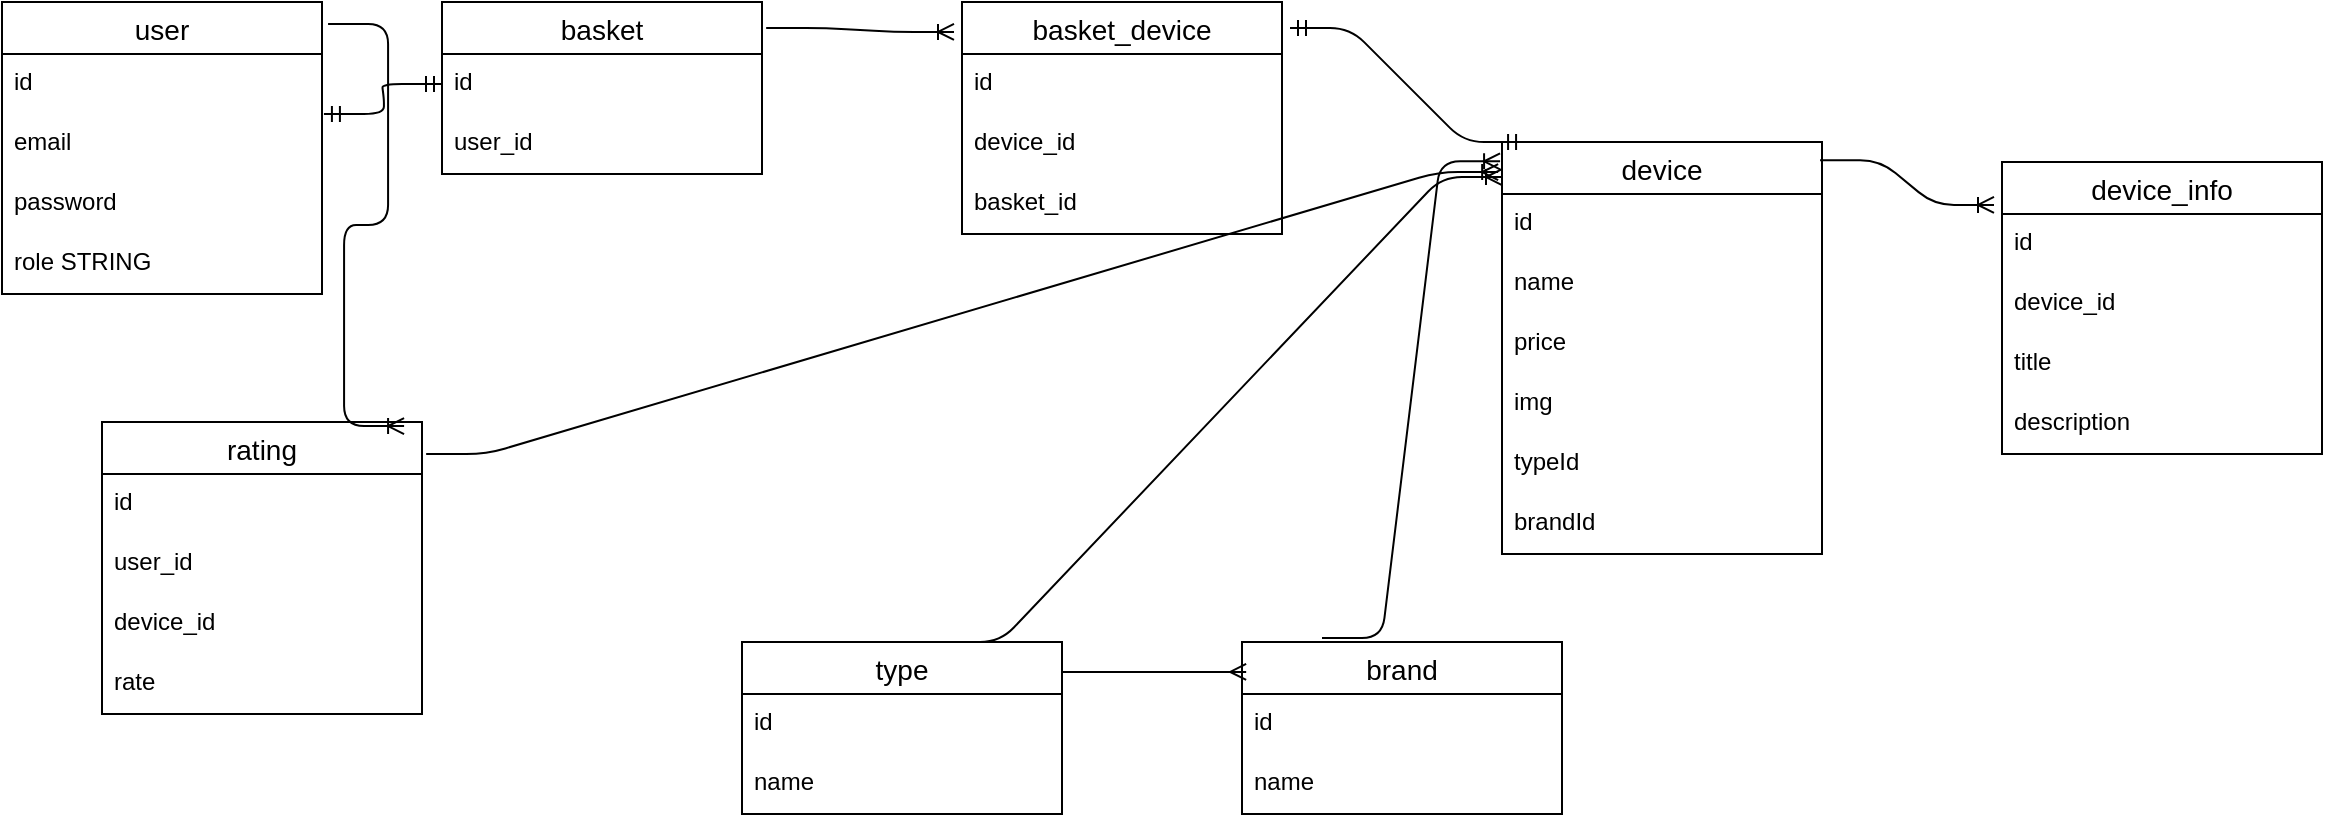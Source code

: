 <mxfile version="14.7.7" type="device"><diagram id="SXpkqTUQnylxxJOdRlj1" name="Page-1"><mxGraphModel dx="942" dy="614" grid="1" gridSize="10" guides="1" tooltips="1" connect="1" arrows="1" fold="1" page="1" pageScale="1" pageWidth="827" pageHeight="1169" math="0" shadow="0"><root><mxCell id="0"/><mxCell id="1" parent="0"/><mxCell id="_pOfyoEirpI-Iw32mXBN-1" value="user" style="swimlane;fontStyle=0;childLayout=stackLayout;horizontal=1;startSize=26;horizontalStack=0;resizeParent=1;resizeParentMax=0;resizeLast=0;collapsible=1;marginBottom=0;align=center;fontSize=14;" vertex="1" parent="1"><mxGeometry x="20" y="250" width="160" height="146" as="geometry"/></mxCell><mxCell id="_pOfyoEirpI-Iw32mXBN-2" value="id" style="text;strokeColor=none;fillColor=none;spacingLeft=4;spacingRight=4;overflow=hidden;rotatable=0;points=[[0,0.5],[1,0.5]];portConstraint=eastwest;fontSize=12;" vertex="1" parent="_pOfyoEirpI-Iw32mXBN-1"><mxGeometry y="26" width="160" height="30" as="geometry"/></mxCell><mxCell id="_pOfyoEirpI-Iw32mXBN-3" value="email" style="text;strokeColor=none;fillColor=none;spacingLeft=4;spacingRight=4;overflow=hidden;rotatable=0;points=[[0,0.5],[1,0.5]];portConstraint=eastwest;fontSize=12;" vertex="1" parent="_pOfyoEirpI-Iw32mXBN-1"><mxGeometry y="56" width="160" height="30" as="geometry"/></mxCell><mxCell id="_pOfyoEirpI-Iw32mXBN-4" value="password" style="text;strokeColor=none;fillColor=none;spacingLeft=4;spacingRight=4;overflow=hidden;rotatable=0;points=[[0,0.5],[1,0.5]];portConstraint=eastwest;fontSize=12;" vertex="1" parent="_pOfyoEirpI-Iw32mXBN-1"><mxGeometry y="86" width="160" height="30" as="geometry"/></mxCell><mxCell id="_pOfyoEirpI-Iw32mXBN-5" value="role STRING" style="text;strokeColor=none;fillColor=none;spacingLeft=4;spacingRight=4;overflow=hidden;rotatable=0;points=[[0,0.5],[1,0.5]];portConstraint=eastwest;fontSize=12;" vertex="1" parent="_pOfyoEirpI-Iw32mXBN-1"><mxGeometry y="116" width="160" height="30" as="geometry"/></mxCell><mxCell id="_pOfyoEirpI-Iw32mXBN-6" value="basket" style="swimlane;fontStyle=0;childLayout=stackLayout;horizontal=1;startSize=26;horizontalStack=0;resizeParent=1;resizeParentMax=0;resizeLast=0;collapsible=1;marginBottom=0;align=center;fontSize=14;" vertex="1" parent="1"><mxGeometry x="240" y="250" width="160" height="86" as="geometry"/></mxCell><mxCell id="_pOfyoEirpI-Iw32mXBN-7" value="id" style="text;strokeColor=none;fillColor=none;spacingLeft=4;spacingRight=4;overflow=hidden;rotatable=0;points=[[0,0.5],[1,0.5]];portConstraint=eastwest;fontSize=12;" vertex="1" parent="_pOfyoEirpI-Iw32mXBN-6"><mxGeometry y="26" width="160" height="30" as="geometry"/></mxCell><mxCell id="_pOfyoEirpI-Iw32mXBN-8" value="user_id" style="text;strokeColor=none;fillColor=none;spacingLeft=4;spacingRight=4;overflow=hidden;rotatable=0;points=[[0,0.5],[1,0.5]];portConstraint=eastwest;fontSize=12;" vertex="1" parent="_pOfyoEirpI-Iw32mXBN-6"><mxGeometry y="56" width="160" height="30" as="geometry"/></mxCell><mxCell id="_pOfyoEirpI-Iw32mXBN-11" value="" style="edgeStyle=entityRelationEdgeStyle;fontSize=12;html=1;endArrow=ERmandOne;startArrow=ERmandOne;exitX=1.006;exitY=0;exitDx=0;exitDy=0;exitPerimeter=0;entryX=0;entryY=0.5;entryDx=0;entryDy=0;" edge="1" parent="1" source="_pOfyoEirpI-Iw32mXBN-3" target="_pOfyoEirpI-Iw32mXBN-7"><mxGeometry width="100" height="100" relative="1" as="geometry"><mxPoint x="300" y="470" as="sourcePoint"/><mxPoint x="400" y="370" as="targetPoint"/></mxGeometry></mxCell><mxCell id="_pOfyoEirpI-Iw32mXBN-13" value="device" style="swimlane;fontStyle=0;childLayout=stackLayout;horizontal=1;startSize=26;horizontalStack=0;resizeParent=1;resizeParentMax=0;resizeLast=0;collapsible=1;marginBottom=0;align=center;fontSize=14;" vertex="1" parent="1"><mxGeometry x="770" y="320" width="160" height="206" as="geometry"/></mxCell><mxCell id="_pOfyoEirpI-Iw32mXBN-14" value="id" style="text;strokeColor=none;fillColor=none;spacingLeft=4;spacingRight=4;overflow=hidden;rotatable=0;points=[[0,0.5],[1,0.5]];portConstraint=eastwest;fontSize=12;" vertex="1" parent="_pOfyoEirpI-Iw32mXBN-13"><mxGeometry y="26" width="160" height="30" as="geometry"/></mxCell><mxCell id="_pOfyoEirpI-Iw32mXBN-15" value="name" style="text;strokeColor=none;fillColor=none;spacingLeft=4;spacingRight=4;overflow=hidden;rotatable=0;points=[[0,0.5],[1,0.5]];portConstraint=eastwest;fontSize=12;" vertex="1" parent="_pOfyoEirpI-Iw32mXBN-13"><mxGeometry y="56" width="160" height="30" as="geometry"/></mxCell><mxCell id="_pOfyoEirpI-Iw32mXBN-17" value="price" style="text;strokeColor=none;fillColor=none;spacingLeft=4;spacingRight=4;overflow=hidden;rotatable=0;points=[[0,0.5],[1,0.5]];portConstraint=eastwest;fontSize=12;" vertex="1" parent="_pOfyoEirpI-Iw32mXBN-13"><mxGeometry y="86" width="160" height="30" as="geometry"/></mxCell><mxCell id="_pOfyoEirpI-Iw32mXBN-18" value="img" style="text;strokeColor=none;fillColor=none;spacingLeft=4;spacingRight=4;overflow=hidden;rotatable=0;points=[[0,0.5],[1,0.5]];portConstraint=eastwest;fontSize=12;" vertex="1" parent="_pOfyoEirpI-Iw32mXBN-13"><mxGeometry y="116" width="160" height="30" as="geometry"/></mxCell><mxCell id="_pOfyoEirpI-Iw32mXBN-19" value="typeId" style="text;strokeColor=none;fillColor=none;spacingLeft=4;spacingRight=4;overflow=hidden;rotatable=0;points=[[0,0.5],[1,0.5]];portConstraint=eastwest;fontSize=12;" vertex="1" parent="_pOfyoEirpI-Iw32mXBN-13"><mxGeometry y="146" width="160" height="30" as="geometry"/></mxCell><mxCell id="_pOfyoEirpI-Iw32mXBN-21" value="brandId" style="text;strokeColor=none;fillColor=none;spacingLeft=4;spacingRight=4;overflow=hidden;rotatable=0;points=[[0,0.5],[1,0.5]];portConstraint=eastwest;fontSize=12;" vertex="1" parent="_pOfyoEirpI-Iw32mXBN-13"><mxGeometry y="176" width="160" height="30" as="geometry"/></mxCell><mxCell id="_pOfyoEirpI-Iw32mXBN-22" value="type" style="swimlane;fontStyle=0;childLayout=stackLayout;horizontal=1;startSize=26;horizontalStack=0;resizeParent=1;resizeParentMax=0;resizeLast=0;collapsible=1;marginBottom=0;align=center;fontSize=14;" vertex="1" parent="1"><mxGeometry x="390" y="570" width="160" height="86" as="geometry"/></mxCell><mxCell id="_pOfyoEirpI-Iw32mXBN-23" value="id" style="text;strokeColor=none;fillColor=none;spacingLeft=4;spacingRight=4;overflow=hidden;rotatable=0;points=[[0,0.5],[1,0.5]];portConstraint=eastwest;fontSize=12;" vertex="1" parent="_pOfyoEirpI-Iw32mXBN-22"><mxGeometry y="26" width="160" height="30" as="geometry"/></mxCell><mxCell id="_pOfyoEirpI-Iw32mXBN-24" value="name" style="text;strokeColor=none;fillColor=none;spacingLeft=4;spacingRight=4;overflow=hidden;rotatable=0;points=[[0,0.5],[1,0.5]];portConstraint=eastwest;fontSize=12;" vertex="1" parent="_pOfyoEirpI-Iw32mXBN-22"><mxGeometry y="56" width="160" height="30" as="geometry"/></mxCell><mxCell id="_pOfyoEirpI-Iw32mXBN-26" value="brand" style="swimlane;fontStyle=0;childLayout=stackLayout;horizontal=1;startSize=26;horizontalStack=0;resizeParent=1;resizeParentMax=0;resizeLast=0;collapsible=1;marginBottom=0;align=center;fontSize=14;" vertex="1" parent="1"><mxGeometry x="640" y="570" width="160" height="86" as="geometry"/></mxCell><mxCell id="_pOfyoEirpI-Iw32mXBN-27" value="id" style="text;strokeColor=none;fillColor=none;spacingLeft=4;spacingRight=4;overflow=hidden;rotatable=0;points=[[0,0.5],[1,0.5]];portConstraint=eastwest;fontSize=12;" vertex="1" parent="_pOfyoEirpI-Iw32mXBN-26"><mxGeometry y="26" width="160" height="30" as="geometry"/></mxCell><mxCell id="_pOfyoEirpI-Iw32mXBN-28" value="name" style="text;strokeColor=none;fillColor=none;spacingLeft=4;spacingRight=4;overflow=hidden;rotatable=0;points=[[0,0.5],[1,0.5]];portConstraint=eastwest;fontSize=12;" vertex="1" parent="_pOfyoEirpI-Iw32mXBN-26"><mxGeometry y="56" width="160" height="30" as="geometry"/></mxCell><mxCell id="_pOfyoEirpI-Iw32mXBN-30" value="" style="edgeStyle=entityRelationEdgeStyle;fontSize=12;html=1;endArrow=ERoneToMany;entryX=0;entryY=0.085;entryDx=0;entryDy=0;entryPerimeter=0;exitX=0.619;exitY=0;exitDx=0;exitDy=0;exitPerimeter=0;" edge="1" parent="1" source="_pOfyoEirpI-Iw32mXBN-22" target="_pOfyoEirpI-Iw32mXBN-13"><mxGeometry width="100" height="100" relative="1" as="geometry"><mxPoint x="500" y="540" as="sourcePoint"/><mxPoint x="600" y="440" as="targetPoint"/></mxGeometry></mxCell><mxCell id="_pOfyoEirpI-Iw32mXBN-33" value="" style="edgeStyle=entityRelationEdgeStyle;fontSize=12;html=1;endArrow=ERoneToMany;entryX=-0.006;entryY=0.047;entryDx=0;entryDy=0;entryPerimeter=0;" edge="1" parent="1" target="_pOfyoEirpI-Iw32mXBN-13"><mxGeometry width="100" height="100" relative="1" as="geometry"><mxPoint x="680" y="568" as="sourcePoint"/><mxPoint x="710" y="440" as="targetPoint"/></mxGeometry></mxCell><mxCell id="_pOfyoEirpI-Iw32mXBN-34" value="" style="edgeStyle=entityRelationEdgeStyle;fontSize=12;html=1;endArrow=ERmany;entryX=0.013;entryY=0.174;entryDx=0;entryDy=0;entryPerimeter=0;" edge="1" parent="1" target="_pOfyoEirpI-Iw32mXBN-26"><mxGeometry width="100" height="100" relative="1" as="geometry"><mxPoint x="550" y="585" as="sourcePoint"/><mxPoint x="660" y="520" as="targetPoint"/></mxGeometry></mxCell><mxCell id="_pOfyoEirpI-Iw32mXBN-35" value="device_info" style="swimlane;fontStyle=0;childLayout=stackLayout;horizontal=1;startSize=26;horizontalStack=0;resizeParent=1;resizeParentMax=0;resizeLast=0;collapsible=1;marginBottom=0;align=center;fontSize=14;" vertex="1" parent="1"><mxGeometry x="1020" y="330" width="160" height="146" as="geometry"/></mxCell><mxCell id="_pOfyoEirpI-Iw32mXBN-36" value="id" style="text;strokeColor=none;fillColor=none;spacingLeft=4;spacingRight=4;overflow=hidden;rotatable=0;points=[[0,0.5],[1,0.5]];portConstraint=eastwest;fontSize=12;" vertex="1" parent="_pOfyoEirpI-Iw32mXBN-35"><mxGeometry y="26" width="160" height="30" as="geometry"/></mxCell><mxCell id="_pOfyoEirpI-Iw32mXBN-37" value="device_id" style="text;strokeColor=none;fillColor=none;spacingLeft=4;spacingRight=4;overflow=hidden;rotatable=0;points=[[0,0.5],[1,0.5]];portConstraint=eastwest;fontSize=12;" vertex="1" parent="_pOfyoEirpI-Iw32mXBN-35"><mxGeometry y="56" width="160" height="30" as="geometry"/></mxCell><mxCell id="_pOfyoEirpI-Iw32mXBN-38" value="title" style="text;strokeColor=none;fillColor=none;spacingLeft=4;spacingRight=4;overflow=hidden;rotatable=0;points=[[0,0.5],[1,0.5]];portConstraint=eastwest;fontSize=12;" vertex="1" parent="_pOfyoEirpI-Iw32mXBN-35"><mxGeometry y="86" width="160" height="30" as="geometry"/></mxCell><mxCell id="_pOfyoEirpI-Iw32mXBN-40" value="description" style="text;strokeColor=none;fillColor=none;spacingLeft=4;spacingRight=4;overflow=hidden;rotatable=0;points=[[0,0.5],[1,0.5]];portConstraint=eastwest;fontSize=12;" vertex="1" parent="_pOfyoEirpI-Iw32mXBN-35"><mxGeometry y="116" width="160" height="30" as="geometry"/></mxCell><mxCell id="_pOfyoEirpI-Iw32mXBN-39" value="" style="edgeStyle=entityRelationEdgeStyle;fontSize=12;html=1;endArrow=ERoneToMany;exitX=0.994;exitY=0.044;exitDx=0;exitDy=0;exitPerimeter=0;entryX=-0.025;entryY=0.147;entryDx=0;entryDy=0;entryPerimeter=0;" edge="1" parent="1" source="_pOfyoEirpI-Iw32mXBN-13" target="_pOfyoEirpI-Iw32mXBN-35"><mxGeometry width="100" height="100" relative="1" as="geometry"><mxPoint x="900" y="446" as="sourcePoint"/><mxPoint x="1000" y="346" as="targetPoint"/></mxGeometry></mxCell><mxCell id="_pOfyoEirpI-Iw32mXBN-41" value="basket_device" style="swimlane;fontStyle=0;childLayout=stackLayout;horizontal=1;startSize=26;horizontalStack=0;resizeParent=1;resizeParentMax=0;resizeLast=0;collapsible=1;marginBottom=0;align=center;fontSize=14;" vertex="1" parent="1"><mxGeometry x="500" y="250" width="160" height="116" as="geometry"/></mxCell><mxCell id="_pOfyoEirpI-Iw32mXBN-42" value="id" style="text;strokeColor=none;fillColor=none;spacingLeft=4;spacingRight=4;overflow=hidden;rotatable=0;points=[[0,0.5],[1,0.5]];portConstraint=eastwest;fontSize=12;" vertex="1" parent="_pOfyoEirpI-Iw32mXBN-41"><mxGeometry y="26" width="160" height="30" as="geometry"/></mxCell><mxCell id="_pOfyoEirpI-Iw32mXBN-43" value="device_id" style="text;strokeColor=none;fillColor=none;spacingLeft=4;spacingRight=4;overflow=hidden;rotatable=0;points=[[0,0.5],[1,0.5]];portConstraint=eastwest;fontSize=12;" vertex="1" parent="_pOfyoEirpI-Iw32mXBN-41"><mxGeometry y="56" width="160" height="30" as="geometry"/></mxCell><mxCell id="_pOfyoEirpI-Iw32mXBN-44" value="basket_id" style="text;strokeColor=none;fillColor=none;spacingLeft=4;spacingRight=4;overflow=hidden;rotatable=0;points=[[0,0.5],[1,0.5]];portConstraint=eastwest;fontSize=12;" vertex="1" parent="_pOfyoEirpI-Iw32mXBN-41"><mxGeometry y="86" width="160" height="30" as="geometry"/></mxCell><mxCell id="_pOfyoEirpI-Iw32mXBN-45" value="" style="edgeStyle=entityRelationEdgeStyle;fontSize=12;html=1;endArrow=ERoneToMany;entryX=-0.025;entryY=0.129;entryDx=0;entryDy=0;entryPerimeter=0;exitX=1.013;exitY=0.151;exitDx=0;exitDy=0;exitPerimeter=0;" edge="1" parent="1" source="_pOfyoEirpI-Iw32mXBN-6" target="_pOfyoEirpI-Iw32mXBN-41"><mxGeometry width="100" height="100" relative="1" as="geometry"><mxPoint x="430" y="520" as="sourcePoint"/><mxPoint x="530" y="420" as="targetPoint"/></mxGeometry></mxCell><mxCell id="_pOfyoEirpI-Iw32mXBN-46" value="" style="edgeStyle=entityRelationEdgeStyle;fontSize=12;html=1;endArrow=ERmandOne;startArrow=ERmandOne;exitX=1.025;exitY=0.112;exitDx=0;exitDy=0;exitPerimeter=0;entryX=0.069;entryY=0;entryDx=0;entryDy=0;entryPerimeter=0;" edge="1" parent="1" source="_pOfyoEirpI-Iw32mXBN-41" target="_pOfyoEirpI-Iw32mXBN-13"><mxGeometry width="100" height="100" relative="1" as="geometry"><mxPoint x="680" y="310" as="sourcePoint"/><mxPoint x="780" y="210" as="targetPoint"/></mxGeometry></mxCell><mxCell id="_pOfyoEirpI-Iw32mXBN-47" value="rating" style="swimlane;fontStyle=0;childLayout=stackLayout;horizontal=1;startSize=26;horizontalStack=0;resizeParent=1;resizeParentMax=0;resizeLast=0;collapsible=1;marginBottom=0;align=center;fontSize=14;" vertex="1" parent="1"><mxGeometry x="70" y="460" width="160" height="146" as="geometry"/></mxCell><mxCell id="_pOfyoEirpI-Iw32mXBN-48" value="id" style="text;strokeColor=none;fillColor=none;spacingLeft=4;spacingRight=4;overflow=hidden;rotatable=0;points=[[0,0.5],[1,0.5]];portConstraint=eastwest;fontSize=12;" vertex="1" parent="_pOfyoEirpI-Iw32mXBN-47"><mxGeometry y="26" width="160" height="30" as="geometry"/></mxCell><mxCell id="_pOfyoEirpI-Iw32mXBN-49" value="user_id" style="text;strokeColor=none;fillColor=none;spacingLeft=4;spacingRight=4;overflow=hidden;rotatable=0;points=[[0,0.5],[1,0.5]];portConstraint=eastwest;fontSize=12;" vertex="1" parent="_pOfyoEirpI-Iw32mXBN-47"><mxGeometry y="56" width="160" height="30" as="geometry"/></mxCell><mxCell id="_pOfyoEirpI-Iw32mXBN-50" value="device_id" style="text;strokeColor=none;fillColor=none;spacingLeft=4;spacingRight=4;overflow=hidden;rotatable=0;points=[[0,0.5],[1,0.5]];portConstraint=eastwest;fontSize=12;" vertex="1" parent="_pOfyoEirpI-Iw32mXBN-47"><mxGeometry y="86" width="160" height="30" as="geometry"/></mxCell><mxCell id="_pOfyoEirpI-Iw32mXBN-51" value="rate" style="text;strokeColor=none;fillColor=none;spacingLeft=4;spacingRight=4;overflow=hidden;rotatable=0;points=[[0,0.5],[1,0.5]];portConstraint=eastwest;fontSize=12;" vertex="1" parent="_pOfyoEirpI-Iw32mXBN-47"><mxGeometry y="116" width="160" height="30" as="geometry"/></mxCell><mxCell id="_pOfyoEirpI-Iw32mXBN-52" value="" style="edgeStyle=entityRelationEdgeStyle;fontSize=12;html=1;endArrow=ERoneToMany;exitX=1.019;exitY=0.075;exitDx=0;exitDy=0;exitPerimeter=0;entryX=0.944;entryY=0.014;entryDx=0;entryDy=0;entryPerimeter=0;" edge="1" parent="1" source="_pOfyoEirpI-Iw32mXBN-1" target="_pOfyoEirpI-Iw32mXBN-47"><mxGeometry width="100" height="100" relative="1" as="geometry"><mxPoint x="250" y="496" as="sourcePoint"/><mxPoint x="350" y="396" as="targetPoint"/></mxGeometry></mxCell><mxCell id="_pOfyoEirpI-Iw32mXBN-53" value="" style="edgeStyle=entityRelationEdgeStyle;fontSize=12;html=1;endArrow=ERoneToMany;exitX=1.013;exitY=0.11;exitDx=0;exitDy=0;exitPerimeter=0;entryX=-0.012;entryY=0.073;entryDx=0;entryDy=0;entryPerimeter=0;" edge="1" parent="1" source="_pOfyoEirpI-Iw32mXBN-47" target="_pOfyoEirpI-Iw32mXBN-13"><mxGeometry width="100" height="100" relative="1" as="geometry"><mxPoint x="300" y="496" as="sourcePoint"/><mxPoint x="400" y="396" as="targetPoint"/></mxGeometry></mxCell></root></mxGraphModel></diagram></mxfile>
